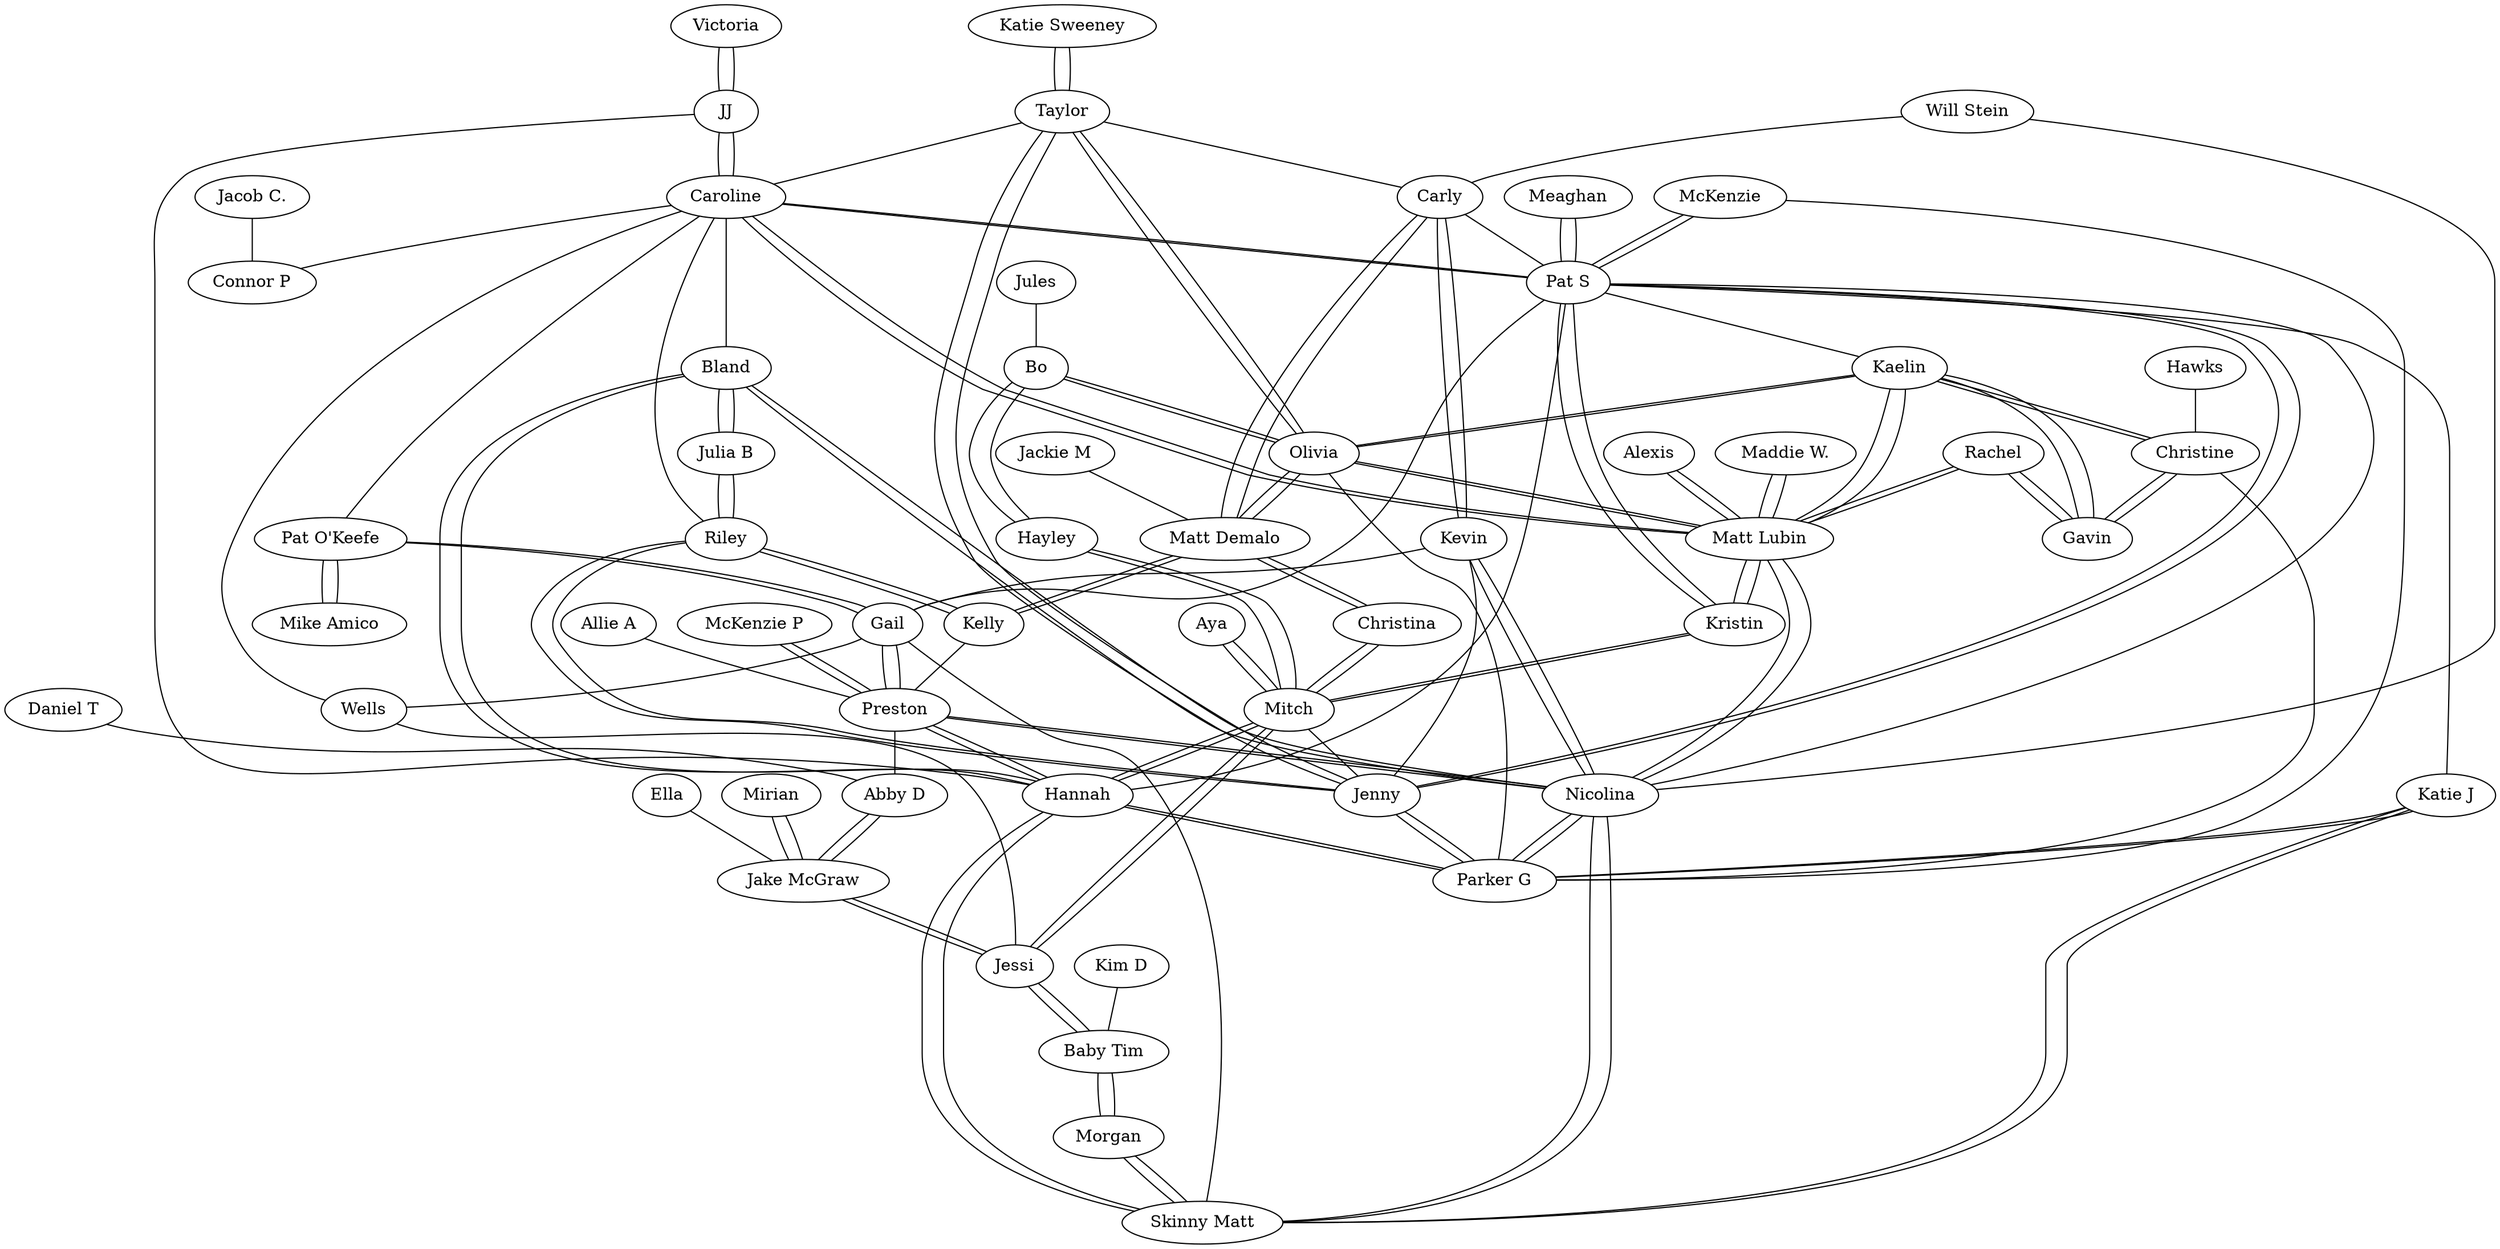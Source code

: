 /* Created by igraph 0.7.1 */
graph {
  0 [
    label="Parker G"
    name="Parker G"
    size=21
  ];
  1 [
    label="Skinny Matt"
    name="Skinny Matt"
    size=15
  ];
  2 [
    label=Jenny
    name=Jenny
    size=12
  ];
  3 [
    label=Hannah
    name=Hannah
    size=15
  ];
  4 [
    label=Morgan
    name=Morgan
    size=6
  ];
  5 [
    label=Nicolina
    name=Nicolina
    size=21
  ];
  6 [
    label="Baby Tim"
    name="Baby Tim"
    size=9
  ];
  7 [
    label=Jessi
    name=Jessi
    size=12
  ];
  8 [
    label=Wells
    name=Wells
    size=0
  ];
  9 [
    label="Jake McGraw"
    name="Jake McGraw"
    size=12
  ];
  10 [
    label=Mitch
    name=Mitch
    size=21
  ];
  11 [
    label="Katie J"
    name="Katie J"
    size=6
  ];
  12 [
    label="Kim D"
    name="Kim D"
    size=0
  ];
  13 [
    label=Mirian
    name=Mirian
    size=3
  ];
  14 [
    label="Abby D"
    name="Abby D"
    size=9
  ];
  15 [
    label=Preston
    name=Preston
    size=18
  ];
  16 [
    label=Gail
    name=Gail
    size=12
  ];
  17 [
    label=Kelly
    name=Kelly
    size=6
  ];
  18 [
    label="Allie A"
    name="Allie A"
    size=0
  ];
  19 [
    label="McKenzie P"
    name="McKenzie P"
    size=3
  ];
  20 [
    label="Daniel T"
    name="Daniel T"
    size=0
  ];
  21 [
    label=Kristin
    name=Kristin
    size=9
  ];
  22 [
    label=Christina
    name=Christina
    size=6
  ];
  23 [
    label="Matt Lubin"
    name="Matt Lubin"
    size=24
  ];
  24 [
    label="Matt Demalo"
    name="Matt Demalo"
    size=15
  ];
  25 [
    label=Gavin
    name=Gavin
    size=9
  ];
  26 [
    label=Christine
    name=Christine
    size=9
  ];
  27 [
    label=Rachel
    name=Rachel
    size=6
  ];
  28 [
    label=Olivia
    name=Olivia
    size=15
  ];
  29 [
    label=Kaelin
    name=Kaelin
    size=12
  ];
  30 [
    label="Pat S"
    name="Pat S"
    size=33
  ];
  31 [
    label=Kevin
    name=Kevin
    size=9
  ];
  32 [
    label=Carly
    name=Carly
    size=6
  ];
  33 [
    label=Riley
    name=Riley
    size=9
  ];
  34 [
    label="Maddie W."
    name="Maddie W."
    size=3
  ];
  35 [
    label=Alexis
    name=Alexis
    size=3
  ];
  36 [
    label="Julia B"
    name="Julia B"
    size=6
  ];
  37 [
    label=Hayley
    name=Hayley
    size=6
  ];
  38 [
    label=Bo
    name=Bo
    size=9
  ];
  39 [
    label=Bland
    name=Bland
    size=9
  ];
  40 [
    label="Connor P"
    name="Connor P"
    size=3
  ];
  41 [
    label=Aya
    name=Aya
    size=3
  ];
  42 [
    label="Mike Amico"
    name="Mike Amico"
    size=3
  ];
  43 [
    label="Pat O'Keefe"
    name="Pat O'Keefe"
    size=6
  ];
  44 [
    label=Caroline
    name=Caroline
    size=24
  ];
  45 [
    label="Will Stein"
    name="Will Stein"
    size=3
  ];
  46 [
    label=Ella
    name=Ella
    size=0
  ];
  47 [
    label="Jackie M"
    name="Jackie M"
    size=0
  ];
  48 [
    label=McKenzie
    name=McKenzie
    size=3
  ];
  49 [
    label=Jules
    name=Jules
    size=0
  ];
  50 [
    label="Jacob C."
    name="Jacob C."
    size=0
  ];
  51 [
    label=Hawks
    name=Hawks
    size=0
  ];
  52 [
    label=JJ
    name=JJ
    size=9
  ];
  53 [
    label=Victoria
    name=Victoria
    size=3
  ];
  54 [
    label=Taylor
    name=Taylor
    size=15
  ];
  55 [
    label="Katie Sweeney"
    name="Katie Sweeney"
    size=3
  ];
  56 [
    label=Meaghan
    name=Meaghan
    size=3
  ];

  2 -- 0;
  3 -- 0;
  5 -- 0;
  11 -- 0;
  28 -- 0;
  48 -- 0;
  26 -- 0;
  3 -- 1;
  4 -- 1;
  5 -- 1;
  11 -- 1;
  16 -- 1;
  2 -- 0;
  30 -- 2;
  33 -- 2;
  54 -- 2;
  3 -- 0;
  3 -- 1;
  15 -- 3;
  39 -- 3;
  10 -- 3;
  6 -- 4;
  4 -- 1;
  5 -- 1;
  23 -- 5;
  15 -- 5;
  5 -- 0;
  45 -- 5;
  31 -- 5;
  39 -- 5;
  7 -- 6;
  12 -- 6;
  6 -- 4;
  10 -- 7;
  7 -- 6;
  8 -- 7;
  9 -- 7;
  9 -- 7;
  14 -- 9;
  13 -- 9;
  46 -- 9;
  22 -- 10;
  10 -- 2;
  21 -- 10;
  10 -- 7;
  41 -- 10;
  37 -- 10;
  10 -- 3;
  11 -- 0;
  11 -- 1;
  13 -- 9;
  14 -- 9;
  15 -- 14;
  20 -- 14;
  17 -- 15;
  16 -- 15;
  15 -- 5;
  18 -- 15;
  15 -- 3;
  19 -- 15;
  16 -- 15;
  16 -- 8;
  43 -- 16;
  31 -- 16;
  33 -- 17;
  24 -- 17;
  19 -- 15;
  23 -- 21;
  21 -- 10;
  30 -- 21;
  24 -- 22;
  22 -- 10;
  23 -- 21;
  23 -- 5;
  44 -- 23;
  28 -- 23;
  29 -- 23;
  27 -- 23;
  34 -- 23;
  35 -- 23;
  24 -- 22;
  28 -- 24;
  24 -- 17;
  47 -- 24;
  32 -- 24;
  27 -- 25;
  26 -- 25;
  29 -- 25;
  26 -- 25;
  29 -- 26;
  51 -- 26;
  27 -- 23;
  27 -- 25;
  28 -- 23;
  28 -- 24;
  29 -- 28;
  38 -- 28;
  54 -- 28;
  29 -- 28;
  29 -- 23;
  29 -- 25;
  29 -- 26;
  30 -- 21;
  48 -- 30;
  44 -- 30;
  32 -- 30;
  30 -- 2;
  30 -- 3;
  30 -- 5;
  56 -- 30;
  30 -- 16;
  30 -- 11;
  30 -- 29;
  32 -- 31;
  31 -- 5;
  31 -- 2;
  32 -- 31;
  32 -- 24;
  33 -- 2;
  33 -- 17;
  36 -- 33;
  34 -- 23;
  35 -- 23;
  36 -- 33;
  39 -- 36;
  37 -- 10;
  38 -- 37;
  38 -- 28;
  38 -- 37;
  49 -- 38;
  39 -- 36;
  39 -- 5;
  39 -- 3;
  50 -- 40;
  41 -- 10;
  43 -- 42;
  43 -- 42;
  43 -- 16;
  44 -- 23;
  52 -- 44;
  44 -- 30;
  44 -- 33;
  44 -- 39;
  44 -- 8;
  44 -- 40;
  44 -- 43;
  45 -- 32;
  48 -- 30;
  52 -- 3;
  52 -- 44;
  53 -- 52;
  53 -- 52;
  54 -- 32;
  54 -- 2;
  55 -- 54;
  54 -- 44;
  54 -- 28;
  55 -- 54;
  56 -- 30;
}
